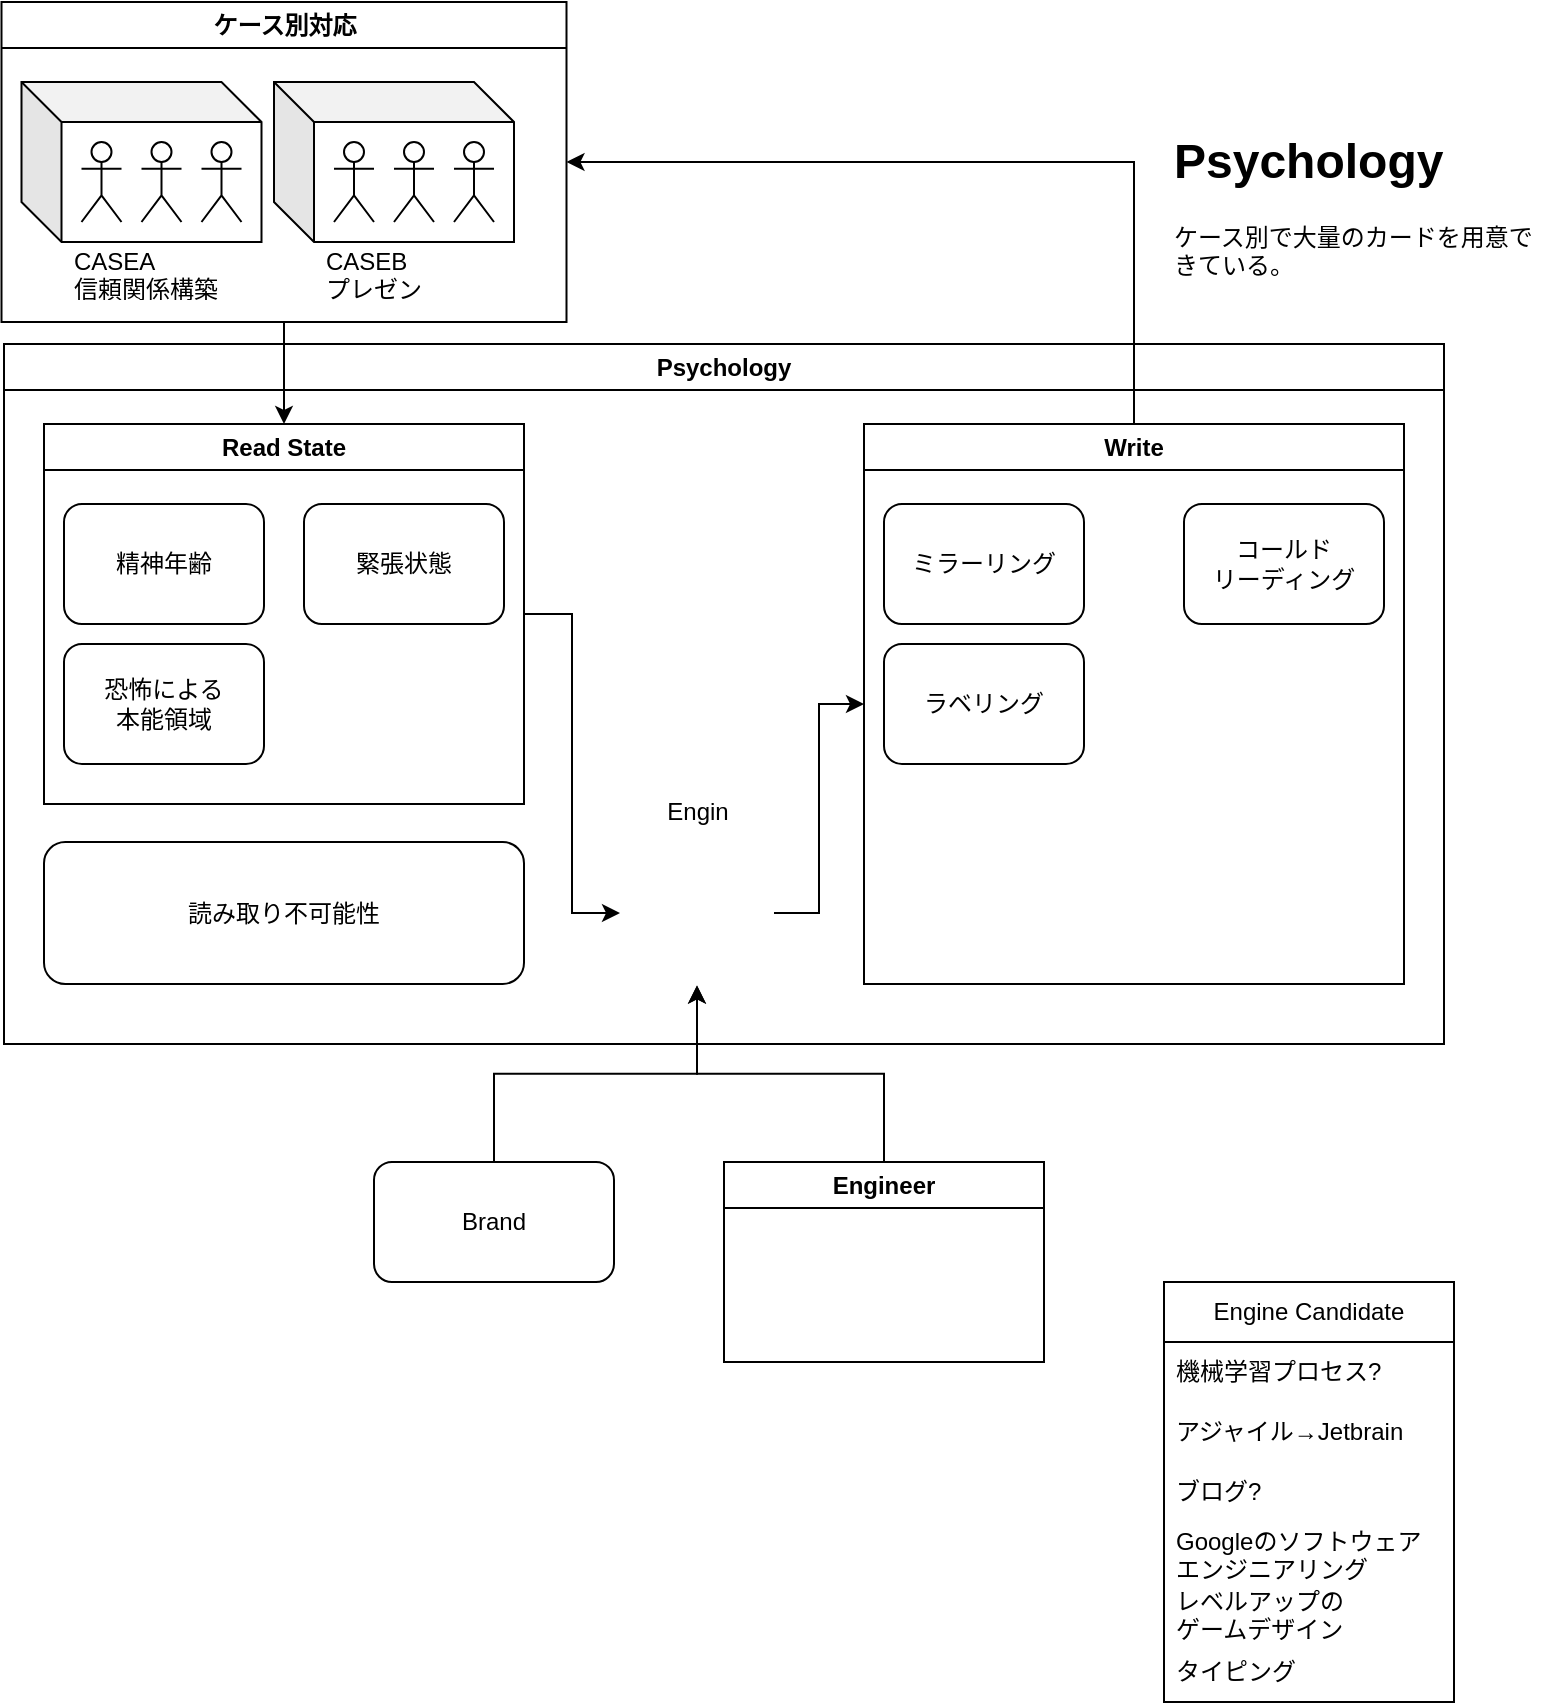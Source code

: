<mxfile version="20.7.4" type="github" pages="8">
  <diagram id="_N1ysPWspxZEBPwWvocT" name="ver5">
    <mxGraphModel dx="1674" dy="834" grid="1" gridSize="10" guides="1" tooltips="1" connect="1" arrows="1" fold="1" page="1" pageScale="1" pageWidth="850" pageHeight="1100" math="0" shadow="0">
      <root>
        <mxCell id="0" />
        <mxCell id="1" parent="0" />
        <mxCell id="2cmOuW_sZFmFdFxKvgbc-5" value="Psychology" style="swimlane;whiteSpace=wrap;html=1;" parent="1" vertex="1">
          <mxGeometry x="55" y="251" width="720" height="350" as="geometry" />
        </mxCell>
        <mxCell id="2cmOuW_sZFmFdFxKvgbc-51" style="edgeStyle=orthogonalEdgeStyle;rounded=0;orthogonalLoop=1;jettySize=auto;html=1;exitX=1;exitY=0.5;exitDx=0;exitDy=0;entryX=0;entryY=0.5;entryDx=0;entryDy=0;" parent="2cmOuW_sZFmFdFxKvgbc-5" source="2cmOuW_sZFmFdFxKvgbc-19" target="2cmOuW_sZFmFdFxKvgbc-14" edge="1">
          <mxGeometry relative="1" as="geometry" />
        </mxCell>
        <mxCell id="2cmOuW_sZFmFdFxKvgbc-19" value="Read State" style="swimlane;whiteSpace=wrap;html=1;" parent="2cmOuW_sZFmFdFxKvgbc-5" vertex="1">
          <mxGeometry x="20" y="40" width="240" height="190" as="geometry" />
        </mxCell>
        <mxCell id="2cmOuW_sZFmFdFxKvgbc-24" value="精神年齢" style="rounded=1;whiteSpace=wrap;html=1;" parent="2cmOuW_sZFmFdFxKvgbc-19" vertex="1">
          <mxGeometry x="10" y="40" width="100" height="60" as="geometry" />
        </mxCell>
        <mxCell id="2cmOuW_sZFmFdFxKvgbc-43" value="緊張状態" style="rounded=1;whiteSpace=wrap;html=1;" parent="2cmOuW_sZFmFdFxKvgbc-19" vertex="1">
          <mxGeometry x="130" y="40" width="100" height="60" as="geometry" />
        </mxCell>
        <mxCell id="2cmOuW_sZFmFdFxKvgbc-44" value="恐怖による&lt;br&gt;本能領域" style="rounded=1;whiteSpace=wrap;html=1;" parent="2cmOuW_sZFmFdFxKvgbc-19" vertex="1">
          <mxGeometry x="10" y="110" width="100" height="60" as="geometry" />
        </mxCell>
        <mxCell id="2cmOuW_sZFmFdFxKvgbc-18" value="Write" style="swimlane;whiteSpace=wrap;html=1;" parent="2cmOuW_sZFmFdFxKvgbc-5" vertex="1">
          <mxGeometry x="430" y="40" width="270" height="280" as="geometry" />
        </mxCell>
        <mxCell id="2cmOuW_sZFmFdFxKvgbc-20" value="ミラーリング" style="rounded=1;whiteSpace=wrap;html=1;" parent="2cmOuW_sZFmFdFxKvgbc-18" vertex="1">
          <mxGeometry x="10" y="40" width="100" height="60" as="geometry" />
        </mxCell>
        <mxCell id="2cmOuW_sZFmFdFxKvgbc-21" value="ラベリング" style="rounded=1;whiteSpace=wrap;html=1;" parent="2cmOuW_sZFmFdFxKvgbc-18" vertex="1">
          <mxGeometry x="10" y="110" width="100" height="60" as="geometry" />
        </mxCell>
        <mxCell id="2cmOuW_sZFmFdFxKvgbc-23" style="edgeStyle=orthogonalEdgeStyle;rounded=0;orthogonalLoop=1;jettySize=auto;html=1;exitX=0.5;exitY=1;exitDx=0;exitDy=0;" parent="2cmOuW_sZFmFdFxKvgbc-18" source="2cmOuW_sZFmFdFxKvgbc-20" target="2cmOuW_sZFmFdFxKvgbc-20" edge="1">
          <mxGeometry relative="1" as="geometry" />
        </mxCell>
        <mxCell id="2cmOuW_sZFmFdFxKvgbc-25" value="コールド&lt;br&gt;リーディング" style="rounded=1;whiteSpace=wrap;html=1;" parent="2cmOuW_sZFmFdFxKvgbc-18" vertex="1">
          <mxGeometry x="160" y="40" width="100" height="60" as="geometry" />
        </mxCell>
        <mxCell id="2cmOuW_sZFmFdFxKvgbc-52" style="edgeStyle=orthogonalEdgeStyle;rounded=0;orthogonalLoop=1;jettySize=auto;html=1;exitX=1;exitY=0.5;exitDx=0;exitDy=0;entryX=0;entryY=0.5;entryDx=0;entryDy=0;" parent="2cmOuW_sZFmFdFxKvgbc-5" source="2cmOuW_sZFmFdFxKvgbc-14" target="2cmOuW_sZFmFdFxKvgbc-18" edge="1">
          <mxGeometry relative="1" as="geometry" />
        </mxCell>
        <mxCell id="2cmOuW_sZFmFdFxKvgbc-14" value="" style="shape=image;verticalLabelPosition=bottom;labelBackgroundColor=default;verticalAlign=top;aspect=fixed;imageAspect=0;image=https://tistatech.com/wp-content/uploads/2016/03/agile-icon-blue.png;" parent="2cmOuW_sZFmFdFxKvgbc-5" vertex="1">
          <mxGeometry x="308" y="248.31" width="77" height="72.39" as="geometry" />
        </mxCell>
        <mxCell id="2cmOuW_sZFmFdFxKvgbc-55" value="Engin" style="text;html=1;strokeColor=none;fillColor=none;align=center;verticalAlign=middle;whiteSpace=wrap;rounded=0;" parent="2cmOuW_sZFmFdFxKvgbc-5" vertex="1">
          <mxGeometry x="316.5" y="219" width="60" height="30" as="geometry" />
        </mxCell>
        <mxCell id="FFm0R67oVrbuaTG4zNfi-1" value="読み取り不可能性" style="rounded=1;whiteSpace=wrap;html=1;" vertex="1" parent="2cmOuW_sZFmFdFxKvgbc-5">
          <mxGeometry x="20" y="249" width="240" height="71" as="geometry" />
        </mxCell>
        <mxCell id="2cmOuW_sZFmFdFxKvgbc-10" style="edgeStyle=orthogonalEdgeStyle;rounded=0;orthogonalLoop=1;jettySize=auto;html=1;exitX=0.5;exitY=0;exitDx=0;exitDy=0;entryX=0.5;entryY=1;entryDx=0;entryDy=0;" parent="1" source="2cmOuW_sZFmFdFxKvgbc-8" target="2cmOuW_sZFmFdFxKvgbc-14" edge="1">
          <mxGeometry relative="1" as="geometry">
            <mxPoint x="375" y="801" as="targetPoint" />
          </mxGeometry>
        </mxCell>
        <mxCell id="2cmOuW_sZFmFdFxKvgbc-8" value="Engineer" style="swimlane;whiteSpace=wrap;html=1;" parent="1" vertex="1">
          <mxGeometry x="415" y="660" width="160" height="100" as="geometry" />
        </mxCell>
        <mxCell id="2cmOuW_sZFmFdFxKvgbc-13" style="edgeStyle=orthogonalEdgeStyle;rounded=0;orthogonalLoop=1;jettySize=auto;html=1;exitX=0.5;exitY=0;exitDx=0;exitDy=0;entryX=0.5;entryY=1;entryDx=0;entryDy=0;" parent="1" source="2cmOuW_sZFmFdFxKvgbc-12" target="2cmOuW_sZFmFdFxKvgbc-14" edge="1">
          <mxGeometry relative="1" as="geometry">
            <mxPoint x="375" y="801" as="targetPoint" />
          </mxGeometry>
        </mxCell>
        <mxCell id="2cmOuW_sZFmFdFxKvgbc-12" value="Brand" style="rounded=1;whiteSpace=wrap;html=1;" parent="1" vertex="1">
          <mxGeometry x="240" y="660" width="120" height="60" as="geometry" />
        </mxCell>
        <mxCell id="2cmOuW_sZFmFdFxKvgbc-16" value="&lt;h1&gt;Psychology&lt;/h1&gt;&lt;p&gt;ケース別で大量のカードを用意できている。&lt;/p&gt;" style="text;html=1;strokeColor=none;fillColor=none;spacing=5;spacingTop=-20;whiteSpace=wrap;overflow=hidden;rounded=0;" parent="1" vertex="1">
          <mxGeometry x="635" y="140" width="190" height="90" as="geometry" />
        </mxCell>
        <mxCell id="2cmOuW_sZFmFdFxKvgbc-59" style="edgeStyle=orthogonalEdgeStyle;rounded=0;orthogonalLoop=1;jettySize=auto;html=1;exitX=0.5;exitY=1;exitDx=0;exitDy=0;entryX=0.5;entryY=0;entryDx=0;entryDy=0;" parent="1" source="2cmOuW_sZFmFdFxKvgbc-58" target="2cmOuW_sZFmFdFxKvgbc-19" edge="1">
          <mxGeometry relative="1" as="geometry" />
        </mxCell>
        <mxCell id="2cmOuW_sZFmFdFxKvgbc-58" value="ケース別対応" style="swimlane;whiteSpace=wrap;html=1;" parent="1" vertex="1">
          <mxGeometry x="53.75" y="80" width="282.5" height="160" as="geometry" />
        </mxCell>
        <mxCell id="2cmOuW_sZFmFdFxKvgbc-34" value="" style="group" parent="2cmOuW_sZFmFdFxKvgbc-58" vertex="1" connectable="0">
          <mxGeometry x="10" y="40" width="120" height="110" as="geometry" />
        </mxCell>
        <mxCell id="2cmOuW_sZFmFdFxKvgbc-32" value="CASE RELATION" style="group" parent="2cmOuW_sZFmFdFxKvgbc-34" vertex="1" connectable="0">
          <mxGeometry width="120" height="80" as="geometry" />
        </mxCell>
        <mxCell id="2cmOuW_sZFmFdFxKvgbc-26" value="" style="shape=cube;whiteSpace=wrap;html=1;boundedLbl=1;backgroundOutline=1;darkOpacity=0.05;darkOpacity2=0.1;" parent="2cmOuW_sZFmFdFxKvgbc-32" vertex="1">
          <mxGeometry width="120" height="80" as="geometry" />
        </mxCell>
        <mxCell id="2cmOuW_sZFmFdFxKvgbc-27" value="" style="shape=umlActor;verticalLabelPosition=bottom;verticalAlign=top;html=1;outlineConnect=0;" parent="2cmOuW_sZFmFdFxKvgbc-32" vertex="1">
          <mxGeometry x="30" y="30" width="20" height="40" as="geometry" />
        </mxCell>
        <mxCell id="2cmOuW_sZFmFdFxKvgbc-28" value="" style="shape=umlActor;verticalLabelPosition=bottom;verticalAlign=top;html=1;outlineConnect=0;" parent="2cmOuW_sZFmFdFxKvgbc-32" vertex="1">
          <mxGeometry x="60" y="30" width="20" height="40" as="geometry" />
        </mxCell>
        <mxCell id="2cmOuW_sZFmFdFxKvgbc-31" value="" style="shape=umlActor;verticalLabelPosition=bottom;verticalAlign=top;html=1;outlineConnect=0;" parent="2cmOuW_sZFmFdFxKvgbc-32" vertex="1">
          <mxGeometry x="90" y="30" width="20" height="40" as="geometry" />
        </mxCell>
        <mxCell id="2cmOuW_sZFmFdFxKvgbc-33" value="CASEA &lt;br&gt;信頼関係構築" style="text;strokeColor=none;fillColor=none;align=left;verticalAlign=middle;spacingLeft=4;spacingRight=4;overflow=hidden;points=[[0,0.5],[1,0.5]];portConstraint=eastwest;rotatable=0;whiteSpace=wrap;html=1;" parent="2cmOuW_sZFmFdFxKvgbc-34" vertex="1">
          <mxGeometry x="20" y="80" width="100" height="30" as="geometry" />
        </mxCell>
        <mxCell id="2cmOuW_sZFmFdFxKvgbc-61" value="" style="group" parent="1" vertex="1" connectable="0">
          <mxGeometry x="190" y="120" width="120" height="110" as="geometry" />
        </mxCell>
        <mxCell id="2cmOuW_sZFmFdFxKvgbc-62" value="CASE RELATION" style="group" parent="2cmOuW_sZFmFdFxKvgbc-61" vertex="1" connectable="0">
          <mxGeometry width="120" height="80" as="geometry" />
        </mxCell>
        <mxCell id="2cmOuW_sZFmFdFxKvgbc-63" value="" style="shape=cube;whiteSpace=wrap;html=1;boundedLbl=1;backgroundOutline=1;darkOpacity=0.05;darkOpacity2=0.1;" parent="2cmOuW_sZFmFdFxKvgbc-62" vertex="1">
          <mxGeometry width="120" height="80" as="geometry" />
        </mxCell>
        <mxCell id="2cmOuW_sZFmFdFxKvgbc-64" value="" style="shape=umlActor;verticalLabelPosition=bottom;verticalAlign=top;html=1;outlineConnect=0;" parent="2cmOuW_sZFmFdFxKvgbc-62" vertex="1">
          <mxGeometry x="30" y="30" width="20" height="40" as="geometry" />
        </mxCell>
        <mxCell id="2cmOuW_sZFmFdFxKvgbc-65" value="" style="shape=umlActor;verticalLabelPosition=bottom;verticalAlign=top;html=1;outlineConnect=0;" parent="2cmOuW_sZFmFdFxKvgbc-62" vertex="1">
          <mxGeometry x="60" y="30" width="20" height="40" as="geometry" />
        </mxCell>
        <mxCell id="2cmOuW_sZFmFdFxKvgbc-66" value="" style="shape=umlActor;verticalLabelPosition=bottom;verticalAlign=top;html=1;outlineConnect=0;" parent="2cmOuW_sZFmFdFxKvgbc-62" vertex="1">
          <mxGeometry x="90" y="30" width="20" height="40" as="geometry" />
        </mxCell>
        <mxCell id="2cmOuW_sZFmFdFxKvgbc-67" value="CASEB&lt;br&gt;プレゼン" style="text;strokeColor=none;fillColor=none;align=left;verticalAlign=middle;spacingLeft=4;spacingRight=4;overflow=hidden;points=[[0,0.5],[1,0.5]];portConstraint=eastwest;rotatable=0;whiteSpace=wrap;html=1;" parent="2cmOuW_sZFmFdFxKvgbc-61" vertex="1">
          <mxGeometry x="20" y="80" width="100" height="30" as="geometry" />
        </mxCell>
        <mxCell id="2cmOuW_sZFmFdFxKvgbc-68" value="" style="shape=image;verticalLabelPosition=bottom;labelBackgroundColor=default;verticalAlign=top;aspect=fixed;imageAspect=0;image=https://tistatech.com/wp-content/uploads/2016/03/agile-icon-blue.png;" parent="1" vertex="1">
          <mxGeometry x="660" y="640" width="77" height="72.39" as="geometry" />
        </mxCell>
        <mxCell id="2cmOuW_sZFmFdFxKvgbc-69" value="Engine Candidate" style="swimlane;fontStyle=0;childLayout=stackLayout;horizontal=1;startSize=30;horizontalStack=0;resizeParent=1;resizeParentMax=0;resizeLast=0;collapsible=1;marginBottom=0;whiteSpace=wrap;html=1;" parent="1" vertex="1">
          <mxGeometry x="635" y="720" width="145" height="210" as="geometry" />
        </mxCell>
        <mxCell id="2cmOuW_sZFmFdFxKvgbc-70" value="機械学習プロセス?&lt;br&gt;" style="text;strokeColor=none;fillColor=none;align=left;verticalAlign=middle;spacingLeft=4;spacingRight=4;overflow=hidden;points=[[0,0.5],[1,0.5]];portConstraint=eastwest;rotatable=0;whiteSpace=wrap;html=1;" parent="2cmOuW_sZFmFdFxKvgbc-69" vertex="1">
          <mxGeometry y="30" width="145" height="30" as="geometry" />
        </mxCell>
        <mxCell id="2cmOuW_sZFmFdFxKvgbc-71" value="アジャイル→Jetbrain" style="text;strokeColor=none;fillColor=none;align=left;verticalAlign=middle;spacingLeft=4;spacingRight=4;overflow=hidden;points=[[0,0.5],[1,0.5]];portConstraint=eastwest;rotatable=0;whiteSpace=wrap;html=1;" parent="2cmOuW_sZFmFdFxKvgbc-69" vertex="1">
          <mxGeometry y="60" width="145" height="30" as="geometry" />
        </mxCell>
        <mxCell id="2cmOuW_sZFmFdFxKvgbc-72" value="ブログ?" style="text;strokeColor=none;fillColor=none;align=left;verticalAlign=middle;spacingLeft=4;spacingRight=4;overflow=hidden;points=[[0,0.5],[1,0.5]];portConstraint=eastwest;rotatable=0;whiteSpace=wrap;html=1;" parent="2cmOuW_sZFmFdFxKvgbc-69" vertex="1">
          <mxGeometry y="90" width="145" height="30" as="geometry" />
        </mxCell>
        <mxCell id="2cmOuW_sZFmFdFxKvgbc-73" value="Googleのソフトウェア&lt;br&gt;エンジニアリング" style="text;strokeColor=none;fillColor=none;align=left;verticalAlign=middle;spacingLeft=4;spacingRight=4;overflow=hidden;points=[[0,0.5],[1,0.5]];portConstraint=eastwest;rotatable=0;whiteSpace=wrap;html=1;" parent="2cmOuW_sZFmFdFxKvgbc-69" vertex="1">
          <mxGeometry y="120" width="145" height="30" as="geometry" />
        </mxCell>
        <mxCell id="qIljfPdR7o0x7k48kbyo-2" value="レベルアップの&lt;br&gt;ゲームデザイン" style="text;strokeColor=none;fillColor=none;align=left;verticalAlign=middle;spacingLeft=4;spacingRight=4;overflow=hidden;points=[[0,0.5],[1,0.5]];portConstraint=eastwest;rotatable=0;whiteSpace=wrap;html=1;" vertex="1" parent="2cmOuW_sZFmFdFxKvgbc-69">
          <mxGeometry y="150" width="145" height="30" as="geometry" />
        </mxCell>
        <mxCell id="qIljfPdR7o0x7k48kbyo-3" value="タイピング" style="text;strokeColor=none;fillColor=none;align=left;verticalAlign=middle;spacingLeft=4;spacingRight=4;overflow=hidden;points=[[0,0.5],[1,0.5]];portConstraint=eastwest;rotatable=0;whiteSpace=wrap;html=1;" vertex="1" parent="2cmOuW_sZFmFdFxKvgbc-69">
          <mxGeometry y="180" width="145" height="30" as="geometry" />
        </mxCell>
        <mxCell id="qIljfPdR7o0x7k48kbyo-1" style="edgeStyle=orthogonalEdgeStyle;rounded=0;orthogonalLoop=1;jettySize=auto;html=1;exitX=0.5;exitY=0;exitDx=0;exitDy=0;entryX=1;entryY=0.5;entryDx=0;entryDy=0;" edge="1" parent="1" source="2cmOuW_sZFmFdFxKvgbc-18" target="2cmOuW_sZFmFdFxKvgbc-58">
          <mxGeometry relative="1" as="geometry" />
        </mxCell>
      </root>
    </mxGraphModel>
  </diagram>
  <diagram name="ver4" id="imDBrGnMGFNfz4Mmu_-v">
    <mxGraphModel dx="1674" dy="834" grid="1" gridSize="10" guides="1" tooltips="1" connect="1" arrows="1" fold="1" page="1" pageScale="1" pageWidth="850" pageHeight="1100" math="0" shadow="0">
      <root>
        <mxCell id="RWxobbVKRT-F5udP4Qzh-0" />
        <mxCell id="RWxobbVKRT-F5udP4Qzh-1" parent="RWxobbVKRT-F5udP4Qzh-0" />
        <mxCell id="RWxobbVKRT-F5udP4Qzh-2" value="" style="group" parent="RWxobbVKRT-F5udP4Qzh-1" vertex="1" connectable="0">
          <mxGeometry x="200" y="650" width="210" height="100" as="geometry" />
        </mxCell>
        <mxCell id="RWxobbVKRT-F5udP4Qzh-3" value="" style="rounded=1;whiteSpace=wrap;html=1;" parent="RWxobbVKRT-F5udP4Qzh-2" vertex="1">
          <mxGeometry width="200" height="100" as="geometry" />
        </mxCell>
        <mxCell id="RWxobbVKRT-F5udP4Qzh-4" value="&lt;h1&gt;Engineering&lt;/h1&gt;&lt;p&gt;インフラストラクチャ、アーキテクチャ、デザインパターン&lt;/p&gt;" style="text;html=1;strokeColor=none;fillColor=none;spacing=5;spacingTop=-20;whiteSpace=wrap;overflow=hidden;rounded=0;" parent="RWxobbVKRT-F5udP4Qzh-2" vertex="1">
          <mxGeometry x="5" y="7.14" width="190" height="82.86" as="geometry" />
        </mxCell>
        <mxCell id="RWxobbVKRT-F5udP4Qzh-8" value="中盤/イベント駆動アーキテクチャ" style="swimlane;whiteSpace=wrap;html=1;" parent="RWxobbVKRT-F5udP4Qzh-1" vertex="1">
          <mxGeometry x="160" y="610" width="520" height="160" as="geometry" />
        </mxCell>
        <mxCell id="RWxobbVKRT-F5udP4Qzh-5" value="" style="group" parent="RWxobbVKRT-F5udP4Qzh-8" vertex="1" connectable="0">
          <mxGeometry x="280" y="38.57" width="200" height="100" as="geometry" />
        </mxCell>
        <mxCell id="RWxobbVKRT-F5udP4Qzh-6" value="" style="rounded=1;whiteSpace=wrap;html=1;" parent="RWxobbVKRT-F5udP4Qzh-5" vertex="1">
          <mxGeometry width="200" height="100" as="geometry" />
        </mxCell>
        <mxCell id="RWxobbVKRT-F5udP4Qzh-7" value="&lt;h1&gt;PSY-Read&lt;/h1&gt;&lt;p&gt;行動予測と深層心理把握、パーソナリティ理解&lt;/p&gt;" style="text;html=1;strokeColor=none;fillColor=none;spacing=5;spacingTop=-20;whiteSpace=wrap;overflow=hidden;rounded=0;" parent="RWxobbVKRT-F5udP4Qzh-5" vertex="1">
          <mxGeometry x="5" y="7.143" width="190" height="85.714" as="geometry" />
        </mxCell>
        <mxCell id="RWxobbVKRT-F5udP4Qzh-15" value="&lt;b&gt;読み取り不可能性&lt;/b&gt;" style="rounded=1;whiteSpace=wrap;html=1;" parent="RWxobbVKRT-F5udP4Qzh-1" vertex="1">
          <mxGeometry x="160" y="910" width="520" height="60" as="geometry" />
        </mxCell>
        <mxCell id="RWxobbVKRT-F5udP4Qzh-16" value="&lt;b&gt;過小評価性&lt;/b&gt;" style="rounded=1;whiteSpace=wrap;html=1;" parent="RWxobbVKRT-F5udP4Qzh-1" vertex="1">
          <mxGeometry x="160" y="980" width="520" height="60" as="geometry" />
        </mxCell>
        <mxCell id="xT7gQaACSE8CI_xEkgXx-1" value="" style="group" parent="RWxobbVKRT-F5udP4Qzh-1" vertex="1" connectable="0">
          <mxGeometry x="200" y="470" width="200" height="100" as="geometry" />
        </mxCell>
        <mxCell id="xT7gQaACSE8CI_xEkgXx-2" value="" style="rounded=1;whiteSpace=wrap;html=1;" parent="xT7gQaACSE8CI_xEkgXx-1" vertex="1">
          <mxGeometry width="200" height="100" as="geometry" />
        </mxCell>
        <mxCell id="xT7gQaACSE8CI_xEkgXx-3" value="&lt;h1&gt;Typing&lt;/h1&gt;&lt;p&gt;タイピング、ショートカットキー、Vim、HHKB&lt;/p&gt;" style="text;html=1;strokeColor=none;fillColor=none;spacing=5;spacingTop=-20;whiteSpace=wrap;overflow=hidden;rounded=0;" parent="xT7gQaACSE8CI_xEkgXx-1" vertex="1">
          <mxGeometry x="5" y="7.143" width="190" height="85.714" as="geometry" />
        </mxCell>
        <mxCell id="xT7gQaACSE8CI_xEkgXx-4" value="" style="group" parent="RWxobbVKRT-F5udP4Qzh-1" vertex="1" connectable="0">
          <mxGeometry x="440" y="470" width="200" height="100" as="geometry" />
        </mxCell>
        <mxCell id="xT7gQaACSE8CI_xEkgXx-5" value="" style="rounded=1;whiteSpace=wrap;html=1;" parent="xT7gQaACSE8CI_xEkgXx-4" vertex="1">
          <mxGeometry width="200" height="100" as="geometry" />
        </mxCell>
        <mxCell id="xT7gQaACSE8CI_xEkgXx-6" value="&lt;h1&gt;PSY-Write&lt;/h1&gt;&lt;p&gt;交渉、誘導&lt;/p&gt;" style="text;html=1;strokeColor=none;fillColor=none;spacing=5;spacingTop=-20;whiteSpace=wrap;overflow=hidden;rounded=0;" parent="xT7gQaACSE8CI_xEkgXx-4" vertex="1">
          <mxGeometry x="5" y="7.143" width="190" height="85.714" as="geometry" />
        </mxCell>
        <mxCell id="mebeEe5JR-ruzXooyLbb-4" value="" style="group" parent="RWxobbVKRT-F5udP4Qzh-1" vertex="1" connectable="0">
          <mxGeometry x="200" y="790" width="460" height="100" as="geometry" />
        </mxCell>
        <mxCell id="mebeEe5JR-ruzXooyLbb-5" value="" style="rounded=1;whiteSpace=wrap;html=1;" parent="mebeEe5JR-ruzXooyLbb-4" vertex="1">
          <mxGeometry width="438.095" height="100" as="geometry" />
        </mxCell>
        <mxCell id="mebeEe5JR-ruzXooyLbb-6" value="&lt;h1&gt;Memonic&lt;/h1&gt;&lt;p&gt;インフラストラクチャ、アーキテクチャ、デザインパターン&lt;/p&gt;" style="text;html=1;strokeColor=none;fillColor=none;spacing=5;spacingTop=-20;whiteSpace=wrap;overflow=hidden;rounded=0;" parent="mebeEe5JR-ruzXooyLbb-4" vertex="1">
          <mxGeometry x="10.952" y="7.14" width="416.19" height="82.86" as="geometry" />
        </mxCell>
        <mxCell id="aJ3aL-59ZiZUYZuPgpux-0" value="&lt;b&gt;Shogi&lt;br&gt;&lt;/b&gt;&lt;br&gt;ターン制、手筋、詰めろ" style="rounded=1;whiteSpace=wrap;html=1;" parent="RWxobbVKRT-F5udP4Qzh-1" vertex="1">
          <mxGeometry x="680" y="370" width="150" height="60" as="geometry" />
        </mxCell>
      </root>
    </mxGraphModel>
  </diagram>
  <diagram id="kp53YjnDnrVVReKoVNK4" name="ページ7">
    <mxGraphModel dx="1194" dy="623" grid="1" gridSize="10" guides="1" tooltips="1" connect="1" arrows="1" fold="1" page="1" pageScale="1" pageWidth="850" pageHeight="1100" math="0" shadow="0">
      <root>
        <mxCell id="0" />
        <mxCell id="1" parent="0" />
        <mxCell id="0Lp3fLVRh4IkwuIqzBpp-1" value="&lt;h1&gt;&lt;br&gt;&lt;/h1&gt;" style="text;html=1;strokeColor=none;fillColor=none;spacing=5;spacingTop=-20;whiteSpace=wrap;overflow=hidden;rounded=0;" vertex="1" parent="1">
          <mxGeometry x="90" y="30" width="190" height="120" as="geometry" />
        </mxCell>
        <mxCell id="0Lp3fLVRh4IkwuIqzBpp-4" value="" style="group" vertex="1" connectable="0" parent="1">
          <mxGeometry x="320" y="40" width="200" height="120" as="geometry" />
        </mxCell>
        <mxCell id="0Lp3fLVRh4IkwuIqzBpp-3" value="" style="rounded=1;whiteSpace=wrap;html=1;" vertex="1" parent="0Lp3fLVRh4IkwuIqzBpp-4">
          <mxGeometry width="200" height="120" as="geometry" />
        </mxCell>
        <mxCell id="0Lp3fLVRh4IkwuIqzBpp-2" value="&lt;h1&gt;速さとは何か？&lt;/h1&gt;&lt;p&gt;人間が一度にできる操作については限界がある。ターン制のこと。将棋には一度に一つの手しか打てない&lt;/p&gt;" style="text;html=1;strokeColor=none;fillColor=none;spacing=5;spacingTop=-20;whiteSpace=wrap;overflow=hidden;rounded=0;" vertex="1" parent="0Lp3fLVRh4IkwuIqzBpp-4">
          <mxGeometry width="190" height="120" as="geometry" />
        </mxCell>
      </root>
    </mxGraphModel>
  </diagram>
  <diagram id="wFE0QG_FPsp0jaGvCLVb" name="Page-1">
    <mxGraphModel dx="1674" dy="834" grid="1" gridSize="10" guides="1" tooltips="1" connect="1" arrows="1" fold="1" page="1" pageScale="1" pageWidth="850" pageHeight="1100" math="0" shadow="0">
      <root>
        <mxCell id="0" />
        <mxCell id="1" parent="0" />
        <mxCell id="inZSbyZmvKbImGeBFs-A-2" value="読み取り不可能性" style="rounded=1;whiteSpace=wrap;html=1;" parent="1" vertex="1">
          <mxGeometry x="120" y="400" width="600" height="60" as="geometry" />
        </mxCell>
        <mxCell id="inZSbyZmvKbImGeBFs-A-3" value="" style="endArrow=none;html=1;rounded=0;" parent="1" edge="1">
          <mxGeometry width="50" height="50" relative="1" as="geometry">
            <mxPoint x="10" y="380" as="sourcePoint" />
            <mxPoint x="840" y="380" as="targetPoint" />
          </mxGeometry>
        </mxCell>
        <mxCell id="inZSbyZmvKbImGeBFs-A-7" style="edgeStyle=orthogonalEdgeStyle;rounded=0;orthogonalLoop=1;jettySize=auto;html=1;exitX=1;exitY=0.5;exitDx=0;exitDy=0;entryX=0;entryY=0.5;entryDx=0;entryDy=0;" parent="1" source="inZSbyZmvKbImGeBFs-A-4" target="inZSbyZmvKbImGeBFs-A-5" edge="1">
          <mxGeometry relative="1" as="geometry" />
        </mxCell>
        <mxCell id="inZSbyZmvKbImGeBFs-A-4" value="状態確認 / 判別式" style="rounded=1;whiteSpace=wrap;html=1;" parent="1" vertex="1">
          <mxGeometry x="120" y="300" width="120" height="60" as="geometry" />
        </mxCell>
        <mxCell id="inZSbyZmvKbImGeBFs-A-21" style="edgeStyle=orthogonalEdgeStyle;rounded=0;orthogonalLoop=1;jettySize=auto;html=1;exitX=1;exitY=0.5;exitDx=0;exitDy=0;entryX=0;entryY=0.5;entryDx=0;entryDy=0;" parent="1" source="inZSbyZmvKbImGeBFs-A-5" target="inZSbyZmvKbImGeBFs-A-19" edge="1">
          <mxGeometry relative="1" as="geometry" />
        </mxCell>
        <mxCell id="inZSbyZmvKbImGeBFs-A-5" value="アーキテクチャ" style="rounded=1;whiteSpace=wrap;html=1;" parent="1" vertex="1">
          <mxGeometry x="320" y="300" width="120" height="60" as="geometry" />
        </mxCell>
        <mxCell id="inZSbyZmvKbImGeBFs-A-6" value="基盤" style="text;html=1;strokeColor=none;fillColor=none;align=center;verticalAlign=middle;whiteSpace=wrap;rounded=0;" parent="1" vertex="1">
          <mxGeometry x="780" y="380" width="60" height="30" as="geometry" />
        </mxCell>
        <mxCell id="inZSbyZmvKbImGeBFs-A-8" value="基盤。他のシステムに存在しない特性。" style="shape=callout;whiteSpace=wrap;html=1;perimeter=calloutPerimeter;" parent="1" vertex="1">
          <mxGeometry x="654" y="320" width="120" height="80" as="geometry" />
        </mxCell>
        <mxCell id="inZSbyZmvKbImGeBFs-A-9" value="Input" style="shape=callout;whiteSpace=wrap;html=1;perimeter=calloutPerimeter;" parent="1" vertex="1">
          <mxGeometry x="160" y="220" width="120" height="80" as="geometry" />
        </mxCell>
        <mxCell id="inZSbyZmvKbImGeBFs-A-10" value="ビジネスロジック" style="shape=callout;whiteSpace=wrap;html=1;perimeter=calloutPerimeter;" parent="1" vertex="1">
          <mxGeometry x="340" y="220" width="120" height="80" as="geometry" />
        </mxCell>
        <mxCell id="inZSbyZmvKbImGeBFs-A-19" value="駆け引き/交渉" style="rounded=1;whiteSpace=wrap;html=1;" parent="1" vertex="1">
          <mxGeometry x="520" y="300" width="120" height="60" as="geometry" />
        </mxCell>
        <mxCell id="inZSbyZmvKbImGeBFs-A-20" value="" style="group" parent="1" vertex="1" connectable="0">
          <mxGeometry x="600" y="680" width="240" height="160" as="geometry" />
        </mxCell>
        <mxCell id="inZSbyZmvKbImGeBFs-A-14" value="" style="rounded=0;whiteSpace=wrap;html=1;" parent="inZSbyZmvKbImGeBFs-A-20" vertex="1">
          <mxGeometry width="240" height="160" as="geometry" />
        </mxCell>
        <mxCell id="inZSbyZmvKbImGeBFs-A-11" value="有限個の要素" style="rounded=1;whiteSpace=wrap;html=1;" parent="inZSbyZmvKbImGeBFs-A-20" vertex="1">
          <mxGeometry x="10" y="10" width="110" height="30" as="geometry" />
        </mxCell>
        <mxCell id="inZSbyZmvKbImGeBFs-A-15" value="" style="ellipse;whiteSpace=wrap;html=1;aspect=fixed;" parent="inZSbyZmvKbImGeBFs-A-20" vertex="1">
          <mxGeometry x="10" y="70" width="40" height="40" as="geometry" />
        </mxCell>
        <mxCell id="inZSbyZmvKbImGeBFs-A-16" value="" style="rounded=0;whiteSpace=wrap;html=1;" parent="inZSbyZmvKbImGeBFs-A-20" vertex="1">
          <mxGeometry x="60" y="70" width="40" height="40" as="geometry" />
        </mxCell>
        <mxCell id="inZSbyZmvKbImGeBFs-A-17" value="" style="triangle;whiteSpace=wrap;html=1;rotation=-90;" parent="inZSbyZmvKbImGeBFs-A-20" vertex="1">
          <mxGeometry x="110" y="70" width="40" height="40" as="geometry" />
        </mxCell>
        <mxCell id="inZSbyZmvKbImGeBFs-A-23" value="学習性" style="rounded=1;whiteSpace=wrap;html=1;" parent="1" vertex="1">
          <mxGeometry x="130" y="120" width="120" height="60" as="geometry" />
        </mxCell>
        <mxCell id="inZSbyZmvKbImGeBFs-A-24" value="" style="endArrow=none;html=1;rounded=0;" parent="1" edge="1">
          <mxGeometry width="50" height="50" relative="1" as="geometry">
            <mxPoint x="5" y="520" as="sourcePoint" />
            <mxPoint x="835" y="520" as="targetPoint" />
          </mxGeometry>
        </mxCell>
        <mxCell id="inZSbyZmvKbImGeBFs-A-25" value="candidate" style="text;html=1;strokeColor=none;fillColor=none;align=center;verticalAlign=middle;whiteSpace=wrap;rounded=0;" parent="1" vertex="1">
          <mxGeometry x="780" y="520" width="60" height="30" as="geometry" />
        </mxCell>
        <mxCell id="inZSbyZmvKbImGeBFs-A-26" value="誠実性" style="rounded=1;whiteSpace=wrap;html=1;" parent="1" vertex="1">
          <mxGeometry x="280" y="540" width="120" height="60" as="geometry" />
        </mxCell>
        <mxCell id="inZSbyZmvKbImGeBFs-A-28" value="" style="endArrow=none;html=1;rounded=0;" parent="1" edge="1">
          <mxGeometry width="50" height="50" relative="1" as="geometry">
            <mxPoint x="5" y="640" as="sourcePoint" />
            <mxPoint x="835" y="640" as="targetPoint" />
          </mxGeometry>
        </mxCell>
        <mxCell id="inZSbyZmvKbImGeBFs-A-29" value="目標" style="text;html=1;strokeColor=none;fillColor=none;align=center;verticalAlign=middle;whiteSpace=wrap;rounded=0;" parent="1" vertex="1">
          <mxGeometry x="780" y="640" width="60" height="30" as="geometry" />
        </mxCell>
        <mxCell id="inZSbyZmvKbImGeBFs-A-37" value="状態確認 / 判別式" style="rounded=1;whiteSpace=wrap;html=1;" parent="1" vertex="1">
          <mxGeometry x="280" y="760" width="120" height="60" as="geometry" />
        </mxCell>
        <mxCell id="inZSbyZmvKbImGeBFs-A-38" value="アーキテクチャ" style="rounded=1;whiteSpace=wrap;html=1;" parent="1" vertex="1">
          <mxGeometry x="280" y="680" width="120" height="60" as="geometry" />
        </mxCell>
        <mxCell id="inZSbyZmvKbImGeBFs-A-41" style="edgeStyle=orthogonalEdgeStyle;rounded=0;orthogonalLoop=1;jettySize=auto;html=1;exitX=0.5;exitY=1;exitDx=0;exitDy=0;entryX=0.5;entryY=0;entryDx=0;entryDy=0;" parent="1" source="inZSbyZmvKbImGeBFs-A-39" target="inZSbyZmvKbImGeBFs-A-40" edge="1">
          <mxGeometry relative="1" as="geometry" />
        </mxCell>
        <mxCell id="inZSbyZmvKbImGeBFs-A-39" value="駆け引き/交渉" style="rounded=1;whiteSpace=wrap;html=1;" parent="1" vertex="1">
          <mxGeometry x="440" y="680" width="120" height="60" as="geometry" />
        </mxCell>
        <mxCell id="inZSbyZmvKbImGeBFs-A-40" value="読み取り不可能性" style="rounded=1;whiteSpace=wrap;html=1;" parent="1" vertex="1">
          <mxGeometry x="440" y="760" width="120" height="60" as="geometry" />
        </mxCell>
        <mxCell id="yquI6ktLGYZuGbfQ7vaa-8" value="人材業界" style="rounded=0;whiteSpace=wrap;html=1;" parent="1" vertex="1">
          <mxGeometry x="120" y="1000" width="120" height="60" as="geometry" />
        </mxCell>
        <mxCell id="yquI6ktLGYZuGbfQ7vaa-9" value="ブログ" style="rounded=0;whiteSpace=wrap;html=1;" parent="1" vertex="1">
          <mxGeometry x="120" y="920" width="120" height="60" as="geometry" />
        </mxCell>
        <mxCell id="yquI6ktLGYZuGbfQ7vaa-10" value="エンジニアリング" style="rounded=0;whiteSpace=wrap;html=1;" parent="1" vertex="1">
          <mxGeometry x="120" y="840" width="120" height="60" as="geometry" />
        </mxCell>
        <mxCell id="U6o10QhPIGu6pNzklqBr-1" value="psy" style="rounded=0;whiteSpace=wrap;html=1;" parent="1" vertex="1">
          <mxGeometry x="120" y="760" width="120" height="60" as="geometry" />
        </mxCell>
        <mxCell id="U6o10QhPIGu6pNzklqBr-2" value="" style="group" parent="1" vertex="1" connectable="0">
          <mxGeometry x="600" y="860" width="240" height="160" as="geometry" />
        </mxCell>
        <mxCell id="U6o10QhPIGu6pNzklqBr-3" value="" style="rounded=0;whiteSpace=wrap;html=1;" parent="U6o10QhPIGu6pNzklqBr-2" vertex="1">
          <mxGeometry width="240" height="160" as="geometry" />
        </mxCell>
        <mxCell id="U6o10QhPIGu6pNzklqBr-4" value="144通り" style="rounded=1;whiteSpace=wrap;html=1;" parent="U6o10QhPIGu6pNzklqBr-2" vertex="1">
          <mxGeometry x="10" y="10" width="110" height="30" as="geometry" />
        </mxCell>
        <mxCell id="U6o10QhPIGu6pNzklqBr-5" value="" style="ellipse;whiteSpace=wrap;html=1;aspect=fixed;" parent="U6o10QhPIGu6pNzklqBr-2" vertex="1">
          <mxGeometry x="10" y="70" width="40" height="40" as="geometry" />
        </mxCell>
        <mxCell id="U6o10QhPIGu6pNzklqBr-12" value="" style="rounded=0;whiteSpace=wrap;html=1;" parent="U6o10QhPIGu6pNzklqBr-2" vertex="1">
          <mxGeometry x="70" y="70" width="40" height="40" as="geometry" />
        </mxCell>
        <mxCell id="U6o10QhPIGu6pNzklqBr-17" value="" style="triangle;whiteSpace=wrap;html=1;rotation=-90;" parent="U6o10QhPIGu6pNzklqBr-2" vertex="1">
          <mxGeometry x="130" y="70" width="40" height="40" as="geometry" />
        </mxCell>
        <mxCell id="U6o10QhPIGu6pNzklqBr-8" value="" style="ellipse;whiteSpace=wrap;html=1;aspect=fixed;" parent="1" vertex="1">
          <mxGeometry x="620" y="940" width="40" height="40" as="geometry" />
        </mxCell>
        <mxCell id="U6o10QhPIGu6pNzklqBr-9" value="" style="ellipse;whiteSpace=wrap;html=1;aspect=fixed;" parent="1" vertex="1">
          <mxGeometry x="630" y="950" width="40" height="40" as="geometry" />
        </mxCell>
        <mxCell id="U6o10QhPIGu6pNzklqBr-10" value="" style="ellipse;whiteSpace=wrap;html=1;aspect=fixed;" parent="1" vertex="1">
          <mxGeometry x="640" y="960" width="40" height="40" as="geometry" />
        </mxCell>
        <mxCell id="U6o10QhPIGu6pNzklqBr-13" value="" style="rounded=0;whiteSpace=wrap;html=1;" parent="1" vertex="1">
          <mxGeometry x="680" y="940" width="40" height="40" as="geometry" />
        </mxCell>
        <mxCell id="U6o10QhPIGu6pNzklqBr-14" value="" style="rounded=0;whiteSpace=wrap;html=1;" parent="1" vertex="1">
          <mxGeometry x="690" y="950" width="40" height="40" as="geometry" />
        </mxCell>
        <mxCell id="U6o10QhPIGu6pNzklqBr-15" value="" style="rounded=0;whiteSpace=wrap;html=1;" parent="1" vertex="1">
          <mxGeometry x="700" y="960" width="40" height="40" as="geometry" />
        </mxCell>
        <mxCell id="U6o10QhPIGu6pNzklqBr-18" value="" style="triangle;whiteSpace=wrap;html=1;rotation=-90;" parent="1" vertex="1">
          <mxGeometry x="740" y="940" width="40" height="40" as="geometry" />
        </mxCell>
        <mxCell id="U6o10QhPIGu6pNzklqBr-19" value="" style="triangle;whiteSpace=wrap;html=1;rotation=-90;" parent="1" vertex="1">
          <mxGeometry x="750" y="950" width="40" height="40" as="geometry" />
        </mxCell>
        <mxCell id="U6o10QhPIGu6pNzklqBr-20" value="" style="triangle;whiteSpace=wrap;html=1;rotation=-90;" parent="1" vertex="1">
          <mxGeometry x="760" y="960" width="40" height="40" as="geometry" />
        </mxCell>
        <mxCell id="U6o10QhPIGu6pNzklqBr-22" value="予習" style="rounded=1;whiteSpace=wrap;html=1;" parent="1" vertex="1">
          <mxGeometry x="120" y="680" width="120" height="60" as="geometry" />
        </mxCell>
        <mxCell id="U6o10QhPIGu6pNzklqBr-23" value="備え" style="rounded=1;whiteSpace=wrap;html=1;" parent="1" vertex="1">
          <mxGeometry x="280" y="840" width="120" height="60" as="geometry" />
        </mxCell>
        <mxCell id="Nrn3Vzutgz3Ykv-2pz5x-6" value="" style="group" parent="1" vertex="1" connectable="0">
          <mxGeometry x="360" y="1100" width="200" height="200" as="geometry" />
        </mxCell>
        <mxCell id="yquI6ktLGYZuGbfQ7vaa-7" value="人材業界" style="swimlane;whiteSpace=wrap;html=1;" parent="Nrn3Vzutgz3Ykv-2pz5x-6" vertex="1">
          <mxGeometry width="200" height="200" as="geometry" />
        </mxCell>
        <mxCell id="Nrn3Vzutgz3Ykv-2pz5x-1" value="職業知識" style="rounded=0;whiteSpace=wrap;html=1;" parent="yquI6ktLGYZuGbfQ7vaa-7" vertex="1">
          <mxGeometry x="15" y="40" width="120" height="60" as="geometry" />
        </mxCell>
        <mxCell id="Nrn3Vzutgz3Ykv-2pz5x-2" value="職業知識" style="rounded=0;whiteSpace=wrap;html=1;" parent="Nrn3Vzutgz3Ykv-2pz5x-6" vertex="1">
          <mxGeometry x="25" y="50" width="120" height="60" as="geometry" />
        </mxCell>
        <mxCell id="Nrn3Vzutgz3Ykv-2pz5x-3" value="職業知識" style="rounded=0;whiteSpace=wrap;html=1;" parent="Nrn3Vzutgz3Ykv-2pz5x-6" vertex="1">
          <mxGeometry x="35" y="60" width="120" height="60" as="geometry" />
        </mxCell>
        <mxCell id="LVHz5VqLMdy4M4Zj_pwN-1" value="" style="group" parent="1" vertex="1" connectable="0">
          <mxGeometry x="80" y="1100" width="200" height="200" as="geometry" />
        </mxCell>
        <mxCell id="LVHz5VqLMdy4M4Zj_pwN-2" value="PSY" style="swimlane;whiteSpace=wrap;html=1;" parent="LVHz5VqLMdy4M4Zj_pwN-1" vertex="1">
          <mxGeometry width="200" height="200" as="geometry" />
        </mxCell>
        <mxCell id="LVHz5VqLMdy4M4Zj_pwN-3" value="職業知識" style="rounded=0;whiteSpace=wrap;html=1;" parent="LVHz5VqLMdy4M4Zj_pwN-2" vertex="1">
          <mxGeometry x="15" y="40" width="120" height="60" as="geometry" />
        </mxCell>
        <mxCell id="LVHz5VqLMdy4M4Zj_pwN-4" value="職業知識" style="rounded=0;whiteSpace=wrap;html=1;" parent="LVHz5VqLMdy4M4Zj_pwN-1" vertex="1">
          <mxGeometry x="25" y="50" width="120" height="60" as="geometry" />
        </mxCell>
        <mxCell id="LVHz5VqLMdy4M4Zj_pwN-5" value="ボディーランゲージ" style="rounded=0;whiteSpace=wrap;html=1;" parent="LVHz5VqLMdy4M4Zj_pwN-1" vertex="1">
          <mxGeometry x="35" y="60" width="120" height="60" as="geometry" />
        </mxCell>
        <mxCell id="LVHz5VqLMdy4M4Zj_pwN-7" value="ブランド" style="rounded=1;whiteSpace=wrap;html=1;" parent="1" vertex="1">
          <mxGeometry x="280" y="920" width="120" height="60" as="geometry" />
        </mxCell>
        <mxCell id="Rl2eVhITQ8gvpNXT_VMM-2" value="あらかじめ作る" style="rounded=1;whiteSpace=wrap;html=1;" parent="1" vertex="1">
          <mxGeometry x="360" y="1480" width="120" height="60" as="geometry" />
        </mxCell>
        <mxCell id="Rl2eVhITQ8gvpNXT_VMM-3" value="組み立ておく" style="rounded=1;whiteSpace=wrap;html=1;" parent="1" vertex="1">
          <mxGeometry x="520" y="1480" width="120" height="60" as="geometry" />
        </mxCell>
      </root>
    </mxGraphModel>
  </diagram>
  <diagram id="nyPZuWi61jV4sUHr3D2n" name="ページ2">
    <mxGraphModel dx="1194" dy="623" grid="1" gridSize="10" guides="1" tooltips="1" connect="1" arrows="1" fold="1" page="1" pageScale="1" pageWidth="850" pageHeight="1100" math="0" shadow="0">
      <root>
        <mxCell id="0" />
        <mxCell id="1" parent="0" />
        <mxCell id="a4J_tD9FHK3xgemTOsCV-1" value="読み取り不可能性" style="rounded=1;whiteSpace=wrap;html=1;" parent="1" vertex="1">
          <mxGeometry x="80" y="400" width="640" height="60" as="geometry" />
        </mxCell>
        <mxCell id="6W3VLkoeGb5MHxH7wNwg-1" value="駆け引き/交渉" style="rounded=1;whiteSpace=wrap;html=1;" parent="1" vertex="1">
          <mxGeometry x="600" y="240" width="120" height="60" as="geometry" />
        </mxCell>
        <mxCell id="yg4iy13ds_MlBpIP62IC-1" style="edgeStyle=orthogonalEdgeStyle;rounded=0;orthogonalLoop=1;jettySize=auto;html=1;exitX=0.5;exitY=1;exitDx=0;exitDy=0;entryX=0.5;entryY=0;entryDx=0;entryDy=0;" parent="1" source="KHF9WGX4yWXxlUHKysj0-1" target="6W3VLkoeGb5MHxH7wNwg-1" edge="1">
          <mxGeometry relative="1" as="geometry" />
        </mxCell>
        <mxCell id="KHF9WGX4yWXxlUHKysj0-1" value="反復" style="rounded=1;whiteSpace=wrap;html=1;" parent="1" vertex="1">
          <mxGeometry x="600" y="120" width="120" height="60" as="geometry" />
        </mxCell>
        <mxCell id="GC0HZ_gJFwvxQzJS8nS6-1" value="" style="endArrow=none;html=1;rounded=0;" parent="1" edge="1">
          <mxGeometry width="50" height="50" relative="1" as="geometry">
            <mxPoint x="5" y="520" as="sourcePoint" />
            <mxPoint x="835" y="520" as="targetPoint" />
          </mxGeometry>
        </mxCell>
        <mxCell id="Zt2zxE1kUa96gM3WS9es-1" value="" style="group" parent="1" vertex="1" connectable="0">
          <mxGeometry x="500" y="560" width="330" height="350" as="geometry" />
        </mxCell>
        <mxCell id="Zt2zxE1kUa96gM3WS9es-2" value="" style="rounded=0;whiteSpace=wrap;html=1;" parent="Zt2zxE1kUa96gM3WS9es-1" vertex="1">
          <mxGeometry width="240" height="160" as="geometry" />
        </mxCell>
        <mxCell id="Zt2zxE1kUa96gM3WS9es-3" value="144通り" style="rounded=1;whiteSpace=wrap;html=1;" parent="Zt2zxE1kUa96gM3WS9es-1" vertex="1">
          <mxGeometry x="10" y="10" width="110" height="30" as="geometry" />
        </mxCell>
        <mxCell id="Zt2zxE1kUa96gM3WS9es-4" value="" style="ellipse;whiteSpace=wrap;html=1;aspect=fixed;" parent="Zt2zxE1kUa96gM3WS9es-1" vertex="1">
          <mxGeometry x="10" y="70" width="40" height="40" as="geometry" />
        </mxCell>
        <mxCell id="Zt2zxE1kUa96gM3WS9es-5" value="" style="rounded=0;whiteSpace=wrap;html=1;" parent="Zt2zxE1kUa96gM3WS9es-1" vertex="1">
          <mxGeometry x="70" y="70" width="40" height="40" as="geometry" />
        </mxCell>
        <mxCell id="Zt2zxE1kUa96gM3WS9es-6" value="" style="triangle;whiteSpace=wrap;html=1;rotation=-90;" parent="Zt2zxE1kUa96gM3WS9es-1" vertex="1">
          <mxGeometry x="130" y="70" width="40" height="40" as="geometry" />
        </mxCell>
        <mxCell id="H180bYEWFungEM26CTrs-1" value="" style="group" parent="Zt2zxE1kUa96gM3WS9es-1" vertex="1" connectable="0">
          <mxGeometry x="90" y="190" width="240" height="160" as="geometry" />
        </mxCell>
        <mxCell id="H180bYEWFungEM26CTrs-2" value="" style="rounded=0;whiteSpace=wrap;html=1;" parent="H180bYEWFungEM26CTrs-1" vertex="1">
          <mxGeometry width="240" height="160" as="geometry" />
        </mxCell>
        <mxCell id="H180bYEWFungEM26CTrs-3" value="有限個の要素" style="rounded=1;whiteSpace=wrap;html=1;" parent="H180bYEWFungEM26CTrs-1" vertex="1">
          <mxGeometry x="10" y="10" width="110" height="30" as="geometry" />
        </mxCell>
        <mxCell id="H180bYEWFungEM26CTrs-4" value="" style="ellipse;whiteSpace=wrap;html=1;aspect=fixed;" parent="H180bYEWFungEM26CTrs-1" vertex="1">
          <mxGeometry x="10" y="70" width="40" height="40" as="geometry" />
        </mxCell>
        <mxCell id="H180bYEWFungEM26CTrs-5" value="" style="rounded=0;whiteSpace=wrap;html=1;" parent="H180bYEWFungEM26CTrs-1" vertex="1">
          <mxGeometry x="60" y="70" width="40" height="40" as="geometry" />
        </mxCell>
        <mxCell id="H180bYEWFungEM26CTrs-6" value="" style="triangle;whiteSpace=wrap;html=1;rotation=-90;" parent="H180bYEWFungEM26CTrs-1" vertex="1">
          <mxGeometry x="110" y="70" width="40" height="40" as="geometry" />
        </mxCell>
        <mxCell id="_B46zmNz50q9xHwY8EBf-1" value="" style="group" parent="1" vertex="1" connectable="0">
          <mxGeometry x="80" y="65" width="200" height="370" as="geometry" />
        </mxCell>
        <mxCell id="_B46zmNz50q9xHwY8EBf-2" value="PSY" style="swimlane;whiteSpace=wrap;html=1;" parent="_B46zmNz50q9xHwY8EBf-1" vertex="1">
          <mxGeometry width="200" height="150" as="geometry" />
        </mxCell>
        <mxCell id="_B46zmNz50q9xHwY8EBf-3" value="職業知識" style="rounded=0;whiteSpace=wrap;html=1;" parent="_B46zmNz50q9xHwY8EBf-2" vertex="1">
          <mxGeometry x="15" y="40" width="120" height="60" as="geometry" />
        </mxCell>
        <mxCell id="_B46zmNz50q9xHwY8EBf-4" value="職業知識" style="rounded=0;whiteSpace=wrap;html=1;" parent="_B46zmNz50q9xHwY8EBf-1" vertex="1">
          <mxGeometry x="25" y="50" width="120" height="60" as="geometry" />
        </mxCell>
        <mxCell id="_B46zmNz50q9xHwY8EBf-5" value="ボディーランゲージ" style="rounded=0;whiteSpace=wrap;html=1;" parent="_B46zmNz50q9xHwY8EBf-1" vertex="1">
          <mxGeometry x="35" y="60" width="120" height="60" as="geometry" />
        </mxCell>
        <mxCell id="4AGg_c0wZisxlfH79rik-1" value="" style="group" parent="_B46zmNz50q9xHwY8EBf-1" vertex="1" connectable="0">
          <mxGeometry y="170" width="200" height="200" as="geometry" />
        </mxCell>
        <mxCell id="4AGg_c0wZisxlfH79rik-2" value="人材業界" style="swimlane;whiteSpace=wrap;html=1;" parent="4AGg_c0wZisxlfH79rik-1" vertex="1">
          <mxGeometry width="200" height="150" as="geometry" />
        </mxCell>
        <mxCell id="4AGg_c0wZisxlfH79rik-3" value="職業知識" style="rounded=0;whiteSpace=wrap;html=1;" parent="4AGg_c0wZisxlfH79rik-2" vertex="1">
          <mxGeometry x="15" y="40" width="120" height="60" as="geometry" />
        </mxCell>
        <mxCell id="4AGg_c0wZisxlfH79rik-4" value="職業知識" style="rounded=0;whiteSpace=wrap;html=1;" parent="4AGg_c0wZisxlfH79rik-1" vertex="1">
          <mxGeometry x="25" y="50" width="120" height="60" as="geometry" />
        </mxCell>
        <mxCell id="4AGg_c0wZisxlfH79rik-5" value="職業知識" style="rounded=0;whiteSpace=wrap;html=1;" parent="4AGg_c0wZisxlfH79rik-1" vertex="1">
          <mxGeometry x="35" y="60" width="120" height="60" as="geometry" />
        </mxCell>
        <mxCell id="yg4iy13ds_MlBpIP62IC-2" value="メディエーター" style="rounded=1;whiteSpace=wrap;html=1;" parent="1" vertex="1">
          <mxGeometry x="320" y="200" width="120" height="60" as="geometry" />
        </mxCell>
        <mxCell id="yg4iy13ds_MlBpIP62IC-3" style="edgeStyle=orthogonalEdgeStyle;rounded=0;orthogonalLoop=1;jettySize=auto;html=1;exitX=1;exitY=0.5;exitDx=0;exitDy=0;entryX=0;entryY=0.5;entryDx=0;entryDy=0;" parent="1" source="_B46zmNz50q9xHwY8EBf-2" target="yg4iy13ds_MlBpIP62IC-2" edge="1">
          <mxGeometry relative="1" as="geometry" />
        </mxCell>
        <mxCell id="yg4iy13ds_MlBpIP62IC-4" style="edgeStyle=orthogonalEdgeStyle;rounded=0;orthogonalLoop=1;jettySize=auto;html=1;exitX=1;exitY=0.5;exitDx=0;exitDy=0;entryX=0;entryY=0.5;entryDx=0;entryDy=0;" parent="1" source="4AGg_c0wZisxlfH79rik-2" target="yg4iy13ds_MlBpIP62IC-2" edge="1">
          <mxGeometry relative="1" as="geometry" />
        </mxCell>
        <mxCell id="y6o9rw01HhzRwaWWrSIZ-5" value="" style="group" parent="1" vertex="1" connectable="0">
          <mxGeometry x="160" y="910" width="200" height="140" as="geometry" />
        </mxCell>
        <mxCell id="y6o9rw01HhzRwaWWrSIZ-3" value="" style="rounded=1;whiteSpace=wrap;html=1;" parent="y6o9rw01HhzRwaWWrSIZ-5" vertex="1">
          <mxGeometry width="200" height="140" as="geometry" />
        </mxCell>
        <mxCell id="y6o9rw01HhzRwaWWrSIZ-4" value="&lt;h1&gt;メディエーター&lt;/h1&gt;&lt;p&gt;オーケストレーションを担う。&lt;/p&gt;&lt;p&gt;アーキテクチャスタイルを理解しメッセージングにより協調。&lt;/p&gt;" style="text;html=1;strokeColor=none;fillColor=none;spacing=5;spacingTop=-20;whiteSpace=wrap;overflow=hidden;rounded=0;" parent="y6o9rw01HhzRwaWWrSIZ-5" vertex="1">
          <mxGeometry x="5" y="10" width="190" height="120" as="geometry" />
        </mxCell>
        <mxCell id="y6o9rw01HhzRwaWWrSIZ-15" value="" style="group" parent="1" vertex="1" connectable="0">
          <mxGeometry x="280" y="760" width="200" height="140" as="geometry" />
        </mxCell>
        <mxCell id="y6o9rw01HhzRwaWWrSIZ-16" value="" style="rounded=1;whiteSpace=wrap;html=1;" parent="y6o9rw01HhzRwaWWrSIZ-15" vertex="1">
          <mxGeometry width="200" height="140" as="geometry" />
        </mxCell>
        <mxCell id="y6o9rw01HhzRwaWWrSIZ-17" value="&lt;h1&gt;PSY&lt;/h1&gt;&lt;p&gt;&lt;span style=&quot;background-color: initial;&quot;&gt;トランザクション運び。&lt;/span&gt;&lt;br&gt;&lt;/p&gt;&lt;p&gt;他二つにない情報を生み出せる。リスクを負ってもいい。&lt;/p&gt;" style="text;html=1;strokeColor=none;fillColor=none;spacing=5;spacingTop=-20;whiteSpace=wrap;overflow=hidden;rounded=0;" parent="y6o9rw01HhzRwaWWrSIZ-15" vertex="1">
          <mxGeometry x="5" y="10" width="190" height="120" as="geometry" />
        </mxCell>
        <mxCell id="QGN3rfFHwMuUhLYEolWD-2" value="中盤/イベント駆動アーキテクチャ" style="swimlane;whiteSpace=wrap;html=1;" parent="1" vertex="1">
          <mxGeometry x="30" y="720" width="460" height="340" as="geometry" />
        </mxCell>
        <mxCell id="y6o9rw01HhzRwaWWrSIZ-18" value="" style="group" parent="QGN3rfFHwMuUhLYEolWD-2" vertex="1" connectable="0">
          <mxGeometry x="20" y="40" width="200" height="140" as="geometry" />
        </mxCell>
        <mxCell id="y6o9rw01HhzRwaWWrSIZ-19" value="" style="rounded=1;whiteSpace=wrap;html=1;" parent="y6o9rw01HhzRwaWWrSIZ-18" vertex="1">
          <mxGeometry width="200" height="140" as="geometry" />
        </mxCell>
        <mxCell id="y6o9rw01HhzRwaWWrSIZ-20" value="&lt;h1&gt;ジョブ&lt;/h1&gt;&lt;p&gt;トランザクションキープ&lt;/p&gt;&lt;p&gt;安定した情報源として機能する。リスクを負ってはいけない。&lt;/p&gt;" style="text;html=1;strokeColor=none;fillColor=none;spacing=5;spacingTop=-20;whiteSpace=wrap;overflow=hidden;rounded=0;" parent="y6o9rw01HhzRwaWWrSIZ-18" vertex="1">
          <mxGeometry x="5" y="10" width="190" height="120" as="geometry" />
        </mxCell>
        <mxCell id="0jOe-CnsjHycQR-Hcs0P-1" value="" style="group" parent="1" vertex="1" connectable="0">
          <mxGeometry x="590" y="920" width="200" height="140" as="geometry" />
        </mxCell>
        <mxCell id="0jOe-CnsjHycQR-Hcs0P-2" value="" style="rounded=1;whiteSpace=wrap;html=1;" parent="0jOe-CnsjHycQR-Hcs0P-1" vertex="1">
          <mxGeometry width="200" height="140" as="geometry" />
        </mxCell>
        <mxCell id="0jOe-CnsjHycQR-Hcs0P-3" value="&lt;h1&gt;タイピング&lt;/h1&gt;&lt;p&gt;&lt;span style=&quot;background-color: initial;&quot;&gt;実働部隊&lt;/span&gt;&lt;/p&gt;" style="text;html=1;strokeColor=none;fillColor=none;spacing=5;spacingTop=-20;whiteSpace=wrap;overflow=hidden;rounded=0;" parent="0jOe-CnsjHycQR-Hcs0P-1" vertex="1">
          <mxGeometry x="5" y="10" width="190" height="120" as="geometry" />
        </mxCell>
      </root>
    </mxGraphModel>
  </diagram>
  <diagram id="X95ieRdKmyKC1UsvLONj" name="ページ3">
    <mxGraphModel dx="1674" dy="834" grid="1" gridSize="10" guides="1" tooltips="1" connect="1" arrows="1" fold="1" page="1" pageScale="1" pageWidth="850" pageHeight="1100" math="0" shadow="0">
      <root>
        <mxCell id="0" />
        <mxCell id="1" parent="0" />
        <mxCell id="OWafoXtwRn1rCCrCmbJ9-11" value="" style="group" parent="1" vertex="1" connectable="0">
          <mxGeometry x="320" y="470" width="210" height="140" as="geometry" />
        </mxCell>
        <mxCell id="OWafoXtwRn1rCCrCmbJ9-12" value="" style="rounded=1;whiteSpace=wrap;html=1;" parent="OWafoXtwRn1rCCrCmbJ9-11" vertex="1">
          <mxGeometry width="200" height="140" as="geometry" />
        </mxCell>
        <mxCell id="OWafoXtwRn1rCCrCmbJ9-13" value="&lt;h1&gt;メディエーター&lt;/h1&gt;&lt;p&gt;オーケストレーションを担う。&lt;/p&gt;&lt;p&gt;アーキテクチャスタイルを理解しメッセージングにより協調。&amp;nbsp; &amp;nbsp; by Draw.io&lt;/p&gt;" style="text;html=1;strokeColor=none;fillColor=none;spacing=5;spacingTop=-20;whiteSpace=wrap;overflow=hidden;rounded=0;" parent="OWafoXtwRn1rCCrCmbJ9-11" vertex="1">
          <mxGeometry x="5" y="10" width="190" height="120" as="geometry" />
        </mxCell>
        <mxCell id="OWafoXtwRn1rCCrCmbJ9-14" value="" style="group" parent="1" vertex="1" connectable="0">
          <mxGeometry x="440" y="320" width="200" height="140" as="geometry" />
        </mxCell>
        <mxCell id="OWafoXtwRn1rCCrCmbJ9-15" value="" style="rounded=1;whiteSpace=wrap;html=1;" parent="OWafoXtwRn1rCCrCmbJ9-14" vertex="1">
          <mxGeometry width="200" height="140" as="geometry" />
        </mxCell>
        <mxCell id="OWafoXtwRn1rCCrCmbJ9-16" value="&lt;h1&gt;PSY-Read&lt;/h1&gt;&lt;p&gt;&lt;span style=&quot;background-color: initial;&quot;&gt;トランザクション運び。&lt;/span&gt;&lt;br&gt;&lt;/p&gt;&lt;p&gt;予測すること。 by psy.&lt;/p&gt;" style="text;html=1;strokeColor=none;fillColor=none;spacing=5;spacingTop=-20;whiteSpace=wrap;overflow=hidden;rounded=0;" parent="OWafoXtwRn1rCCrCmbJ9-14" vertex="1">
          <mxGeometry x="5" y="10" width="190" height="120" as="geometry" />
        </mxCell>
        <mxCell id="OWafoXtwRn1rCCrCmbJ9-17" value="中盤/イベント駆動アーキテクチャ" style="swimlane;whiteSpace=wrap;html=1;" parent="1" vertex="1">
          <mxGeometry x="190" y="280" width="460" height="340" as="geometry" />
        </mxCell>
        <mxCell id="OWafoXtwRn1rCCrCmbJ9-18" value="" style="group" parent="OWafoXtwRn1rCCrCmbJ9-17" vertex="1" connectable="0">
          <mxGeometry x="20" y="40" width="380" height="300" as="geometry" />
        </mxCell>
        <mxCell id="OWafoXtwRn1rCCrCmbJ9-19" value="" style="rounded=1;whiteSpace=wrap;html=1;" parent="OWafoXtwRn1rCCrCmbJ9-18" vertex="1">
          <mxGeometry x="-9" width="200" height="140" as="geometry" />
        </mxCell>
        <mxCell id="OWafoXtwRn1rCCrCmbJ9-20" value="&lt;h1&gt;ジョブ&lt;/h1&gt;&lt;p&gt;トランザクションキープ&lt;/p&gt;&lt;p&gt;安定した情報源として機能する。リスクを負ってはいけない。&lt;/p&gt;" style="text;html=1;strokeColor=none;fillColor=none;spacing=5;spacingTop=-20;whiteSpace=wrap;overflow=hidden;rounded=0;" parent="OWafoXtwRn1rCCrCmbJ9-18" vertex="1">
          <mxGeometry x="1" y="10" width="190" height="120" as="geometry" />
        </mxCell>
        <mxCell id="TnBXPGeX3V1vDeN0pRzf-1" value="" style="group" parent="1" vertex="1" connectable="0">
          <mxGeometry x="80" y="120" width="200" height="140" as="geometry" />
        </mxCell>
        <mxCell id="TnBXPGeX3V1vDeN0pRzf-2" value="" style="rounded=1;whiteSpace=wrap;html=1;" parent="TnBXPGeX3V1vDeN0pRzf-1" vertex="1">
          <mxGeometry width="200" height="140" as="geometry" />
        </mxCell>
        <mxCell id="TnBXPGeX3V1vDeN0pRzf-3" value="&lt;h1&gt;タイピング&lt;/h1&gt;&lt;p&gt;寿司打ちのスコア/エイムテストのスコア&lt;/p&gt;" style="text;html=1;strokeColor=none;fillColor=none;spacing=5;spacingTop=-20;whiteSpace=wrap;overflow=hidden;rounded=0;" parent="TnBXPGeX3V1vDeN0pRzf-1" vertex="1">
          <mxGeometry x="5" y="10" width="190" height="120" as="geometry" />
        </mxCell>
        <mxCell id="20AWDQIB7XjDrrVvca6o-1" value="&lt;b&gt;読み取り不可能性&lt;/b&gt;" style="rounded=1;whiteSpace=wrap;html=1;" parent="1" vertex="1">
          <mxGeometry x="110" y="660" width="600" height="60" as="geometry" />
        </mxCell>
        <mxCell id="20AWDQIB7XjDrrVvca6o-2" value="&lt;b&gt;過小評価性&lt;/b&gt;" style="rounded=1;whiteSpace=wrap;html=1;" parent="1" vertex="1">
          <mxGeometry x="110" y="730" width="600" height="60" as="geometry" />
        </mxCell>
        <mxCell id="20AWDQIB7XjDrrVvca6o-6" value="" style="ellipse;html=1;shape=startState;fillColor=#000000;strokeColor=#ff0000;" parent="1" vertex="1">
          <mxGeometry x="800" y="435" width="30" height="30" as="geometry" />
        </mxCell>
        <mxCell id="20AWDQIB7XjDrrVvca6o-7" value="" style="edgeStyle=orthogonalEdgeStyle;html=1;verticalAlign=bottom;endArrow=open;endSize=8;strokeColor=#ff0000;rounded=0;entryX=1;entryY=0.5;entryDx=0;entryDy=0;" parent="1" source="20AWDQIB7XjDrrVvca6o-6" target="OWafoXtwRn1rCCrCmbJ9-17" edge="1">
          <mxGeometry x="1" y="-35" relative="1" as="geometry">
            <mxPoint x="720" y="510" as="targetPoint" />
            <mxPoint as="offset" />
          </mxGeometry>
        </mxCell>
        <mxCell id="h48SXymJz44AonQPjMPQ-2" value="&lt;b&gt;&lt;font style=&quot;font-size: 24px;&quot;&gt;可能な限り早く動く&lt;/font&gt;&lt;/b&gt;" style="rounded=0;whiteSpace=wrap;html=1;" parent="1" vertex="1">
          <mxGeometry x="40" y="20" width="760" height="60" as="geometry" />
        </mxCell>
        <mxCell id="h48SXymJz44AonQPjMPQ-3" value="" style="endArrow=classic;html=1;rounded=0;fontSize=24;exitX=0.5;exitY=0;exitDx=0;exitDy=0;entryX=0.5;entryY=1;entryDx=0;entryDy=0;" parent="1" source="OWafoXtwRn1rCCrCmbJ9-17" target="h48SXymJz44AonQPjMPQ-2" edge="1">
          <mxGeometry width="50" height="50" relative="1" as="geometry">
            <mxPoint x="390" y="230" as="sourcePoint" />
            <mxPoint x="440" y="180" as="targetPoint" />
          </mxGeometry>
        </mxCell>
        <mxCell id="qz6qHE4pXdJ5Qz2ob4EP-1" value="" style="group" parent="1" vertex="1" connectable="0">
          <mxGeometry x="560" y="120" width="200" height="140" as="geometry" />
        </mxCell>
        <mxCell id="qz6qHE4pXdJ5Qz2ob4EP-2" value="" style="rounded=1;whiteSpace=wrap;html=1;" parent="qz6qHE4pXdJ5Qz2ob4EP-1" vertex="1">
          <mxGeometry width="200" height="140" as="geometry" />
        </mxCell>
        <mxCell id="qz6qHE4pXdJ5Qz2ob4EP-3" value="&lt;h1&gt;PSY-Write&lt;/h1&gt;&lt;p&gt;具体的な交渉による。&lt;/p&gt;&lt;p&gt;コピーライティング&lt;/p&gt;" style="text;html=1;strokeColor=none;fillColor=none;spacing=5;spacingTop=-20;whiteSpace=wrap;overflow=hidden;rounded=0;" parent="qz6qHE4pXdJ5Qz2ob4EP-1" vertex="1">
          <mxGeometry x="5" y="10" width="190" height="120" as="geometry" />
        </mxCell>
      </root>
    </mxGraphModel>
  </diagram>
  <diagram name="ページ3のコピー" id="PWtH4Kki3CE_ixgM0-FU">
    <mxGraphModel dx="1194" dy="623" grid="1" gridSize="10" guides="1" tooltips="1" connect="1" arrows="1" fold="1" page="1" pageScale="1" pageWidth="850" pageHeight="1100" math="0" shadow="0">
      <root>
        <mxCell id="8ipQx6bS6f_A3CZj-Sfe-0" />
        <mxCell id="8ipQx6bS6f_A3CZj-Sfe-1" parent="8ipQx6bS6f_A3CZj-Sfe-0" />
        <mxCell id="8ipQx6bS6f_A3CZj-Sfe-2" value="" style="group" parent="8ipQx6bS6f_A3CZj-Sfe-1" vertex="1" connectable="0">
          <mxGeometry x="80" y="620" width="210" height="140" as="geometry" />
        </mxCell>
        <mxCell id="8ipQx6bS6f_A3CZj-Sfe-3" value="" style="rounded=1;whiteSpace=wrap;html=1;" parent="8ipQx6bS6f_A3CZj-Sfe-2" vertex="1">
          <mxGeometry width="200" height="140" as="geometry" />
        </mxCell>
        <mxCell id="8ipQx6bS6f_A3CZj-Sfe-4" value="&lt;h1&gt;メディエーター&lt;/h1&gt;&lt;p&gt;豊富な運動量でシャビがスペースを作り、作ったスペースに移動、あ&lt;/p&gt;" style="text;html=1;strokeColor=none;fillColor=none;spacing=5;spacingTop=-20;whiteSpace=wrap;overflow=hidden;rounded=0;" parent="8ipQx6bS6f_A3CZj-Sfe-2" vertex="1">
          <mxGeometry x="5" y="10" width="190" height="120" as="geometry" />
        </mxCell>
        <mxCell id="8ipQx6bS6f_A3CZj-Sfe-5" value="" style="group" parent="8ipQx6bS6f_A3CZj-Sfe-1" vertex="1" connectable="0">
          <mxGeometry x="440" y="320" width="200" height="140" as="geometry" />
        </mxCell>
        <mxCell id="8ipQx6bS6f_A3CZj-Sfe-6" value="" style="rounded=1;whiteSpace=wrap;html=1;" parent="8ipQx6bS6f_A3CZj-Sfe-5" vertex="1">
          <mxGeometry width="200" height="140" as="geometry" />
        </mxCell>
        <mxCell id="8ipQx6bS6f_A3CZj-Sfe-7" value="&lt;h1&gt;PSY-Read&lt;/h1&gt;&lt;p&gt;&lt;span style=&quot;background-color: initial;&quot;&gt;トランザクション運び。&lt;/span&gt;&lt;br&gt;&lt;/p&gt;&lt;p&gt;予測すること。 by psy.&lt;/p&gt;" style="text;html=1;strokeColor=none;fillColor=none;spacing=5;spacingTop=-20;whiteSpace=wrap;overflow=hidden;rounded=0;" parent="8ipQx6bS6f_A3CZj-Sfe-5" vertex="1">
          <mxGeometry x="5" y="10" width="190" height="120" as="geometry" />
        </mxCell>
        <mxCell id="8ipQx6bS6f_A3CZj-Sfe-8" value="中盤/イベント駆動アーキテクチャ" style="swimlane;whiteSpace=wrap;html=1;" parent="8ipQx6bS6f_A3CZj-Sfe-1" vertex="1">
          <mxGeometry x="40" y="280" width="720" height="520" as="geometry" />
        </mxCell>
        <mxCell id="8ipQx6bS6f_A3CZj-Sfe-9" value="" style="group" parent="8ipQx6bS6f_A3CZj-Sfe-8" vertex="1" connectable="0">
          <mxGeometry x="20" y="40" width="380" height="300" as="geometry" />
        </mxCell>
        <mxCell id="8ipQx6bS6f_A3CZj-Sfe-10" value="" style="rounded=1;whiteSpace=wrap;html=1;" parent="8ipQx6bS6f_A3CZj-Sfe-9" vertex="1">
          <mxGeometry x="-9" width="200" height="140" as="geometry" />
        </mxCell>
        <mxCell id="8ipQx6bS6f_A3CZj-Sfe-11" value="&lt;h1&gt;ジョブ&lt;/h1&gt;&lt;p&gt;トランザクションキープ&lt;/p&gt;&lt;p&gt;安定した情報源として機能する。リスクを負ってはいけない。&lt;/p&gt;" style="text;html=1;strokeColor=none;fillColor=none;spacing=5;spacingTop=-20;whiteSpace=wrap;overflow=hidden;rounded=0;" parent="8ipQx6bS6f_A3CZj-Sfe-9" vertex="1">
          <mxGeometry x="1" y="10" width="190" height="120" as="geometry" />
        </mxCell>
        <mxCell id="8ipQx6bS6f_A3CZj-Sfe-12" value="" style="group" parent="8ipQx6bS6f_A3CZj-Sfe-1" vertex="1" connectable="0">
          <mxGeometry x="80" y="120" width="200" height="140" as="geometry" />
        </mxCell>
        <mxCell id="8ipQx6bS6f_A3CZj-Sfe-13" value="" style="rounded=1;whiteSpace=wrap;html=1;" parent="8ipQx6bS6f_A3CZj-Sfe-12" vertex="1">
          <mxGeometry width="200" height="140" as="geometry" />
        </mxCell>
        <mxCell id="8ipQx6bS6f_A3CZj-Sfe-14" value="&lt;h1&gt;タイピング&lt;/h1&gt;&lt;p&gt;寿司打ちのスコア/エイムテストのスコア&lt;/p&gt;" style="text;html=1;strokeColor=none;fillColor=none;spacing=5;spacingTop=-20;whiteSpace=wrap;overflow=hidden;rounded=0;" parent="8ipQx6bS6f_A3CZj-Sfe-12" vertex="1">
          <mxGeometry x="5" y="10" width="190" height="120" as="geometry" />
        </mxCell>
        <mxCell id="8ipQx6bS6f_A3CZj-Sfe-15" value="&lt;b&gt;読み取り不可能性&lt;/b&gt;" style="rounded=1;whiteSpace=wrap;html=1;" parent="8ipQx6bS6f_A3CZj-Sfe-1" vertex="1">
          <mxGeometry x="110" y="850" width="600" height="60" as="geometry" />
        </mxCell>
        <mxCell id="8ipQx6bS6f_A3CZj-Sfe-16" value="&lt;b&gt;過小評価性&lt;/b&gt;" style="rounded=1;whiteSpace=wrap;html=1;" parent="8ipQx6bS6f_A3CZj-Sfe-1" vertex="1">
          <mxGeometry x="110" y="920" width="600" height="60" as="geometry" />
        </mxCell>
        <mxCell id="8ipQx6bS6f_A3CZj-Sfe-17" value="" style="ellipse;html=1;shape=startState;fillColor=#000000;strokeColor=#ff0000;" parent="8ipQx6bS6f_A3CZj-Sfe-1" vertex="1">
          <mxGeometry x="800" y="435" width="30" height="30" as="geometry" />
        </mxCell>
        <mxCell id="8ipQx6bS6f_A3CZj-Sfe-18" value="" style="edgeStyle=orthogonalEdgeStyle;html=1;verticalAlign=bottom;endArrow=open;endSize=8;strokeColor=#ff0000;rounded=0;entryX=1;entryY=0.5;entryDx=0;entryDy=0;" parent="8ipQx6bS6f_A3CZj-Sfe-1" source="8ipQx6bS6f_A3CZj-Sfe-17" target="8ipQx6bS6f_A3CZj-Sfe-8" edge="1">
          <mxGeometry x="1" y="-35" relative="1" as="geometry">
            <mxPoint x="720" y="510" as="targetPoint" />
            <mxPoint as="offset" />
          </mxGeometry>
        </mxCell>
        <mxCell id="8ipQx6bS6f_A3CZj-Sfe-19" value="&lt;b&gt;&lt;font style=&quot;font-size: 24px;&quot;&gt;可能な限り早く動く&lt;/font&gt;&lt;/b&gt;" style="rounded=0;whiteSpace=wrap;html=1;" parent="8ipQx6bS6f_A3CZj-Sfe-1" vertex="1">
          <mxGeometry x="40" y="20" width="760" height="60" as="geometry" />
        </mxCell>
        <mxCell id="8ipQx6bS6f_A3CZj-Sfe-20" value="" style="endArrow=classic;html=1;rounded=0;fontSize=24;exitX=0.5;exitY=0;exitDx=0;exitDy=0;entryX=0.5;entryY=1;entryDx=0;entryDy=0;" parent="8ipQx6bS6f_A3CZj-Sfe-1" source="8ipQx6bS6f_A3CZj-Sfe-8" target="8ipQx6bS6f_A3CZj-Sfe-19" edge="1">
          <mxGeometry width="50" height="50" relative="1" as="geometry">
            <mxPoint x="390" y="230" as="sourcePoint" />
            <mxPoint x="440" y="180" as="targetPoint" />
          </mxGeometry>
        </mxCell>
        <mxCell id="8ipQx6bS6f_A3CZj-Sfe-21" value="" style="group" parent="8ipQx6bS6f_A3CZj-Sfe-1" vertex="1" connectable="0">
          <mxGeometry x="560" y="120" width="200" height="140" as="geometry" />
        </mxCell>
        <mxCell id="8ipQx6bS6f_A3CZj-Sfe-22" value="" style="rounded=1;whiteSpace=wrap;html=1;" parent="8ipQx6bS6f_A3CZj-Sfe-21" vertex="1">
          <mxGeometry width="200" height="140" as="geometry" />
        </mxCell>
        <mxCell id="8ipQx6bS6f_A3CZj-Sfe-23" value="&lt;h1&gt;PSY-Write&lt;/h1&gt;&lt;p&gt;具体的な交渉による。&lt;/p&gt;&lt;p&gt;コピーライティング&lt;/p&gt;" style="text;html=1;strokeColor=none;fillColor=none;spacing=5;spacingTop=-20;whiteSpace=wrap;overflow=hidden;rounded=0;" parent="8ipQx6bS6f_A3CZj-Sfe-21" vertex="1">
          <mxGeometry x="5" y="10" width="190" height="120" as="geometry" />
        </mxCell>
      </root>
    </mxGraphModel>
  </diagram>
  <diagram id="Xxg2kINWPw-Xd-zzLjKB" name="PSY">
    <mxGraphModel dx="1194" dy="623" grid="1" gridSize="10" guides="1" tooltips="1" connect="1" arrows="1" fold="1" page="1" pageScale="1" pageWidth="850" pageHeight="1100" math="0" shadow="0">
      <root>
        <mxCell id="0" />
        <mxCell id="1" parent="0" />
        <mxCell id="6oQBboPy4ir8sxx8oxXU-1" value="Event Driven Architecture / Mediator Type" style="rounded=1;whiteSpace=wrap;html=1;" parent="1" vertex="1">
          <mxGeometry x="40" y="40" width="760" height="40" as="geometry" />
        </mxCell>
        <mxCell id="s55uWYcOpkRgiLQDPcXj-1" value="ルール" style="swimlane;fontStyle=0;childLayout=stackLayout;horizontal=1;startSize=30;horizontalStack=0;resizeParent=1;resizeParentMax=0;resizeLast=0;collapsible=1;marginBottom=0;whiteSpace=wrap;html=1;" parent="1" vertex="1">
          <mxGeometry x="690" y="100" width="140" height="120" as="geometry" />
        </mxCell>
        <mxCell id="s55uWYcOpkRgiLQDPcXj-2" value="メッセージを出すこと" style="text;strokeColor=none;fillColor=none;align=left;verticalAlign=middle;spacingLeft=4;spacingRight=4;overflow=hidden;points=[[0,0.5],[1,0.5]];portConstraint=eastwest;rotatable=0;whiteSpace=wrap;html=1;" parent="s55uWYcOpkRgiLQDPcXj-1" vertex="1">
          <mxGeometry y="30" width="140" height="30" as="geometry" />
        </mxCell>
        <mxCell id="s55uWYcOpkRgiLQDPcXj-3" value="各要素は反応すること" style="text;strokeColor=none;fillColor=none;align=left;verticalAlign=middle;spacingLeft=4;spacingRight=4;overflow=hidden;points=[[0,0.5],[1,0.5]];portConstraint=eastwest;rotatable=0;whiteSpace=wrap;html=1;" parent="s55uWYcOpkRgiLQDPcXj-1" vertex="1">
          <mxGeometry y="60" width="140" height="30" as="geometry" />
        </mxCell>
        <mxCell id="s55uWYcOpkRgiLQDPcXj-4" value="Mediatorは後から" style="text;strokeColor=none;fillColor=none;align=left;verticalAlign=middle;spacingLeft=4;spacingRight=4;overflow=hidden;points=[[0,0.5],[1,0.5]];portConstraint=eastwest;rotatable=0;whiteSpace=wrap;html=1;" parent="s55uWYcOpkRgiLQDPcXj-1" vertex="1">
          <mxGeometry y="90" width="140" height="30" as="geometry" />
        </mxCell>
      </root>
    </mxGraphModel>
  </diagram>
</mxfile>
